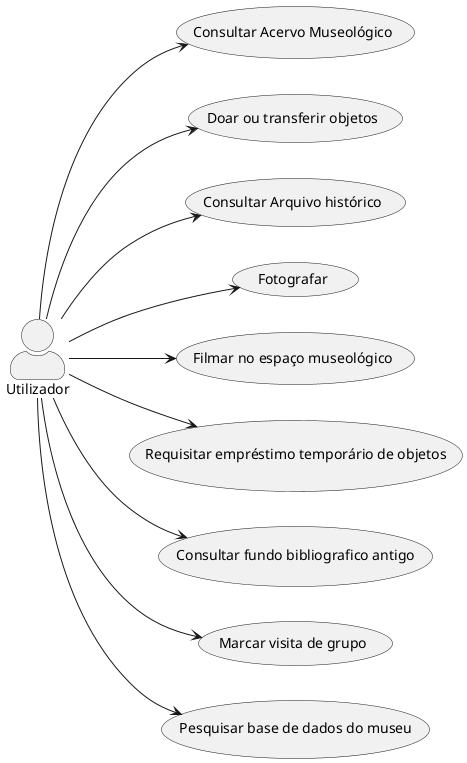 ' create basic uses case diagram
@startuml UC_MUS_FUNC

left to right direction
skinparam actorStyle awesome


actor "Utilizador" as User

(Consultar Acervo Museológico) as UC1
(Doar ou transferir objetos) as UC2
(Consultar Arquivo histórico) as UC3	
(Fotografar) as UC4
(Filmar no espaço museológico) as UC5
(Requisitar empréstimo temporário de objetos) as UC6
(Consultar fundo bibliografico antigo) as UC7
(Marcar visita de grupo) as UC8
(Pesquisar base de dados do museu) as UC9

User --> UC1
User --> UC2
User --> UC3
User --> UC4
User --> UC5
User --> UC6
User --> UC7
User --> UC8
User --> UC9




@enduml


